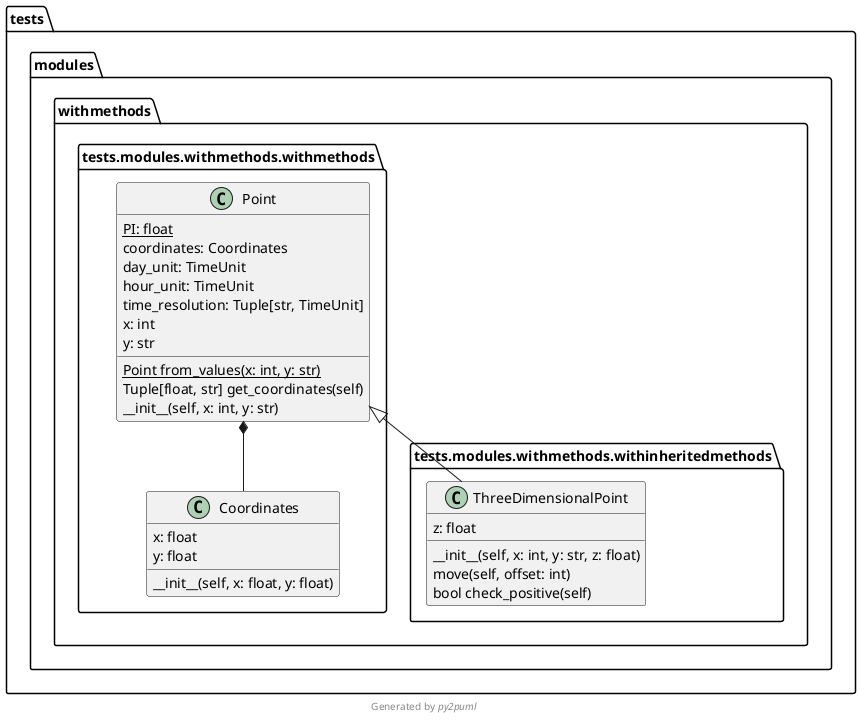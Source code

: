 @startuml tests.modules.withmethods
namespace tests.modules.withmethods {
  namespace withmethods {}
  namespace withinheritedmethods {}
}
class tests.modules.withmethods.withmethods.Point {
  PI: float {static}
  coordinates: Coordinates
  day_unit: TimeUnit
  hour_unit: TimeUnit
  time_resolution: Tuple[str, TimeUnit]
  x: int
  y: str
  {static} Point from_values(x: int, y: str)
  Tuple[float, str] get_coordinates(self)
  __init__(self, x: int, y: str)
}
class tests.modules.withmethods.withinheritedmethods.ThreeDimensionalPoint {
  z: float
  __init__(self, x: int, y: str, z: float)
  move(self, offset: int)
  bool check_positive(self)
}
class tests.modules.withmethods.withmethods.Coordinates {
  x: float
  y: float
  __init__(self, x: float, y: float)
}
tests.modules.withmethods.withmethods.Point *-- tests.modules.withmethods.withmethods.Coordinates
tests.modules.withmethods.withmethods.Point <|-- tests.modules.withmethods.withinheritedmethods.ThreeDimensionalPoint
footer Generated by //py2puml//
@enduml
